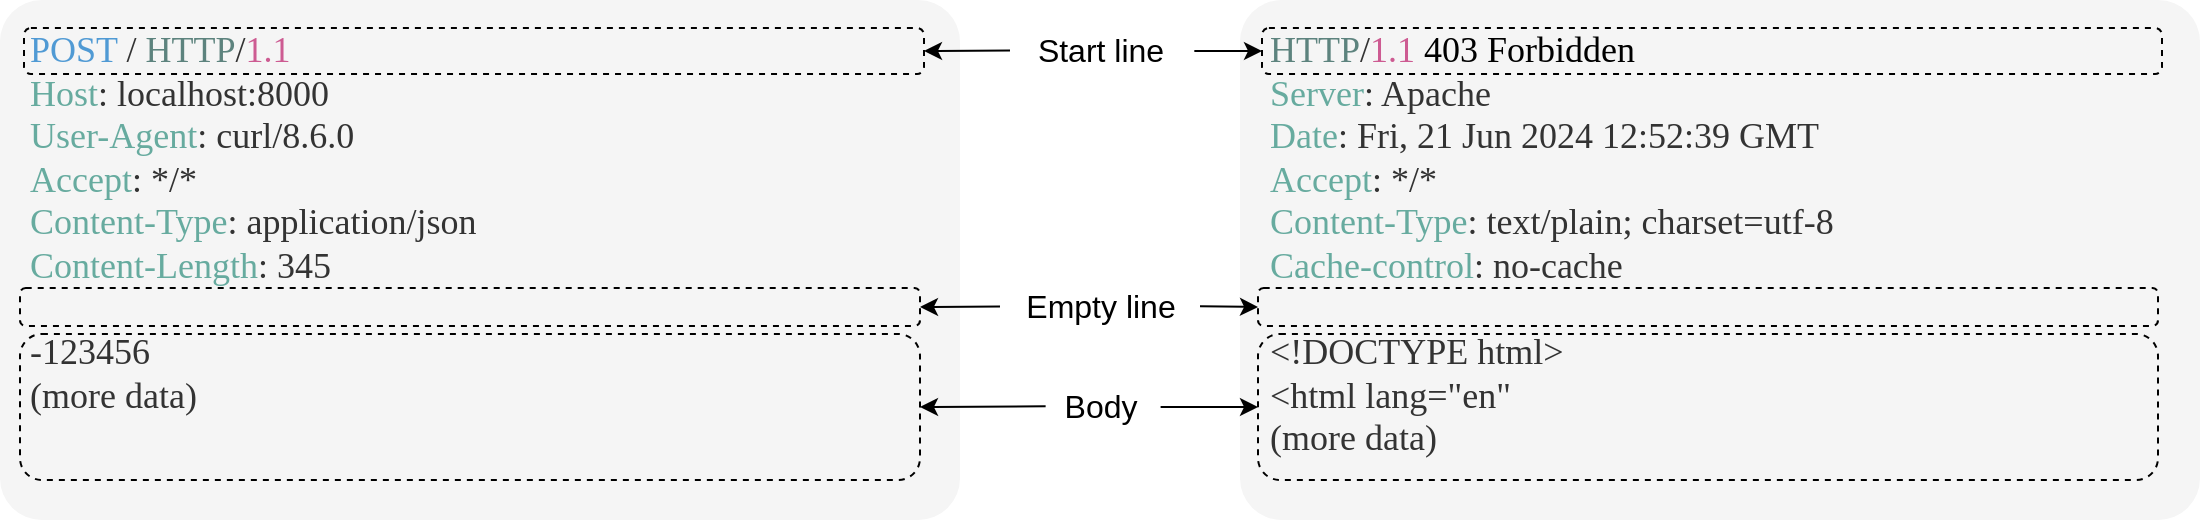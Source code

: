 <mxfile version="24.6.0" type="device">
  <diagram name="Page-1" id="efa7a0a1-bf9b-a30e-e6df-94a7791c09e9">
    <mxGraphModel dx="1295" dy="782" grid="1" gridSize="10" guides="1" tooltips="1" connect="1" arrows="1" fold="1" page="1" pageScale="1" pageWidth="826" pageHeight="1169" background="none" math="0" shadow="0">
      <root>
        <mxCell id="0" />
        <mxCell id="1" parent="0" />
        <mxCell id="m8_yUPAIpRcaYaqxqrlA-123" value="&lt;font color=&quot;#509ad4&quot;&gt;POST&lt;/font&gt; / &lt;font color=&quot;#5d837e&quot;&gt;HTTP&lt;/font&gt;/&lt;font color=&quot;#cd5b92&quot;&gt;1.1&lt;/font&gt;&lt;br style=&quot;font-size: 18px;&quot;&gt;&lt;div&gt;&lt;font color=&quot;#67ab9f&quot;&gt;Host&lt;/font&gt;: localhost:8000&lt;br&gt;&lt;font color=&quot;#67ab9f&quot;&gt;User-Agent&lt;/font&gt;: curl/8.6.0&lt;br&gt;&lt;font color=&quot;#67ab9f&quot;&gt;Accept&lt;/font&gt;: */*&lt;br&gt;&lt;font color=&quot;#67ab9f&quot;&gt;Content-Type&lt;/font&gt;: application/json&lt;br&gt;&lt;font color=&quot;#67ab9f&quot;&gt;Content-Length&lt;/font&gt;: 345&lt;/div&gt;&lt;div&gt;&lt;br&gt;&lt;/div&gt;&lt;div&gt;-123456&lt;/div&gt;&lt;div&gt;(more data)&lt;br&gt;&lt;/div&gt;" style="text;html=1;align=left;verticalAlign=top;whiteSpace=wrap;rounded=1;fontFamily=Roboto Mono;fontSource=https%3A%2F%2Ffonts.googleapis.com%2Fcss%3Ffamily%3DRoboto%2BMono;labelBackgroundColor=none;spacing=10;spacingLeft=5;spacingTop=0;fillColor=#f5f5f5;fontColor=#333333;strokeColor=none;arcSize=8;fontSize=18;" parent="1" vertex="1">
          <mxGeometry x="40" y="40" width="480" height="260" as="geometry" />
        </mxCell>
        <mxCell id="ZFHk91Izi_wxEMk_nnkC-2" value="&lt;font color=&quot;#5d837e&quot;&gt;HTTP&lt;/font&gt;/&lt;font color=&quot;#cd5b92&quot;&gt;1.1 &lt;/font&gt;&lt;font color=&quot;#cd5b92&quot;&gt;&lt;font color=&quot;#000000&quot;&gt;403 Forbidden&lt;/font&gt;&lt;br&gt;&lt;/font&gt;&lt;div&gt;&lt;font color=&quot;#67ab9f&quot;&gt;Server&lt;/font&gt;: Apache&lt;br&gt;&lt;font color=&quot;#67ab9f&quot;&gt;Date&lt;/font&gt;: Fri, 21 Jun 2024 12:52:39 GMT&lt;br&gt;&lt;font color=&quot;#67ab9f&quot;&gt;Accept&lt;/font&gt;: */*&lt;br&gt;&lt;font color=&quot;#67ab9f&quot;&gt;Content-Type&lt;/font&gt;: text/plain; charset=utf-8&lt;br&gt;&lt;font color=&quot;#67ab9f&quot;&gt;Cache-control&lt;/font&gt;: no-cache&lt;/div&gt;&lt;div&gt;&lt;br&gt;&lt;/div&gt;&lt;div&gt;&amp;lt;!DOCTYPE html&amp;gt;&lt;br&gt;&amp;lt;html lang=&quot;en&quot;&lt;/div&gt;&lt;div&gt;(more data)&lt;br&gt;&lt;/div&gt;" style="text;html=1;align=left;verticalAlign=top;whiteSpace=wrap;rounded=1;fontFamily=Roboto Mono;fontSource=https%3A%2F%2Ffonts.googleapis.com%2Fcss%3Ffamily%3DRoboto%2BMono;labelBackgroundColor=none;spacing=10;spacingLeft=5;spacingTop=0;fillColor=#f5f5f5;fontColor=#333333;strokeColor=none;arcSize=8;fontSize=18;" vertex="1" parent="1">
          <mxGeometry x="660" y="40" width="480" height="260" as="geometry" />
        </mxCell>
        <mxCell id="ZFHk91Izi_wxEMk_nnkC-17" style="rounded=0;orthogonalLoop=1;jettySize=auto;html=1;exitX=1;exitY=0.5;exitDx=0;exitDy=0;fontFamily=Helvetica;fontSize=12;fontColor=default;startArrow=classic;startFill=1;endArrow=none;endFill=0;" edge="1" parent="1" source="ZFHk91Izi_wxEMk_nnkC-5" target="ZFHk91Izi_wxEMk_nnkC-12">
          <mxGeometry relative="1" as="geometry" />
        </mxCell>
        <mxCell id="ZFHk91Izi_wxEMk_nnkC-5" value="" style="rounded=1;whiteSpace=wrap;html=1;fillColor=none;dashed=1;" vertex="1" parent="1">
          <mxGeometry x="52" y="54" width="450" height="23" as="geometry" />
        </mxCell>
        <mxCell id="ZFHk91Izi_wxEMk_nnkC-6" value="" style="rounded=1;whiteSpace=wrap;html=1;fillColor=none;dashed=1;fontColor=none;noLabel=1;" vertex="1" parent="1">
          <mxGeometry x="50" y="184" width="450" height="19" as="geometry" />
        </mxCell>
        <mxCell id="ZFHk91Izi_wxEMk_nnkC-15" style="rounded=0;orthogonalLoop=1;jettySize=auto;html=1;exitX=1;exitY=0.5;exitDx=0;exitDy=0;fontFamily=Helvetica;fontSize=12;fontColor=default;startArrow=classic;startFill=1;endArrow=none;endFill=0;entryX=0.047;entryY=0.506;entryDx=0;entryDy=0;entryPerimeter=0;" edge="1" parent="1" source="ZFHk91Izi_wxEMk_nnkC-7" target="ZFHk91Izi_wxEMk_nnkC-14">
          <mxGeometry relative="1" as="geometry" />
        </mxCell>
        <mxCell id="ZFHk91Izi_wxEMk_nnkC-7" value="" style="rounded=1;whiteSpace=wrap;html=1;fillColor=none;dashed=1;" vertex="1" parent="1">
          <mxGeometry x="50" y="207" width="450" height="73" as="geometry" />
        </mxCell>
        <mxCell id="ZFHk91Izi_wxEMk_nnkC-9" value="" style="rounded=1;whiteSpace=wrap;html=1;fillColor=none;dashed=1;" vertex="1" parent="1">
          <mxGeometry x="669" y="207" width="450" height="73" as="geometry" />
        </mxCell>
        <mxCell id="ZFHk91Izi_wxEMk_nnkC-10" value="" style="rounded=1;whiteSpace=wrap;html=1;fillColor=none;dashed=1;fontColor=none;noLabel=1;" vertex="1" parent="1">
          <mxGeometry x="669" y="184" width="450" height="19" as="geometry" />
        </mxCell>
        <mxCell id="ZFHk91Izi_wxEMk_nnkC-11" value="" style="rounded=1;whiteSpace=wrap;html=1;fillColor=none;dashed=1;" vertex="1" parent="1">
          <mxGeometry x="671" y="54" width="450" height="23" as="geometry" />
        </mxCell>
        <mxCell id="ZFHk91Izi_wxEMk_nnkC-12" value="&lt;font face=&quot;sans-serif&quot;&gt;Start line&lt;/font&gt;" style="text;html=1;align=center;verticalAlign=middle;resizable=0;points=[];autosize=1;strokeColor=none;fillColor=none;fontFamily=Helvetica;fontSize=16;fontColor=default;" vertex="1" parent="1">
          <mxGeometry x="545" y="50" width="90" height="30" as="geometry" />
        </mxCell>
        <mxCell id="ZFHk91Izi_wxEMk_nnkC-13" value="&lt;font face=&quot;sans-serif&quot;&gt;Empty line&lt;/font&gt;" style="text;html=1;align=center;verticalAlign=middle;resizable=0;points=[];autosize=1;strokeColor=none;fillColor=none;fontFamily=Helvetica;fontSize=16;fontColor=default;" vertex="1" parent="1">
          <mxGeometry x="540" y="178" width="100" height="30" as="geometry" />
        </mxCell>
        <mxCell id="ZFHk91Izi_wxEMk_nnkC-14" value="&lt;font face=&quot;sans-serif&quot;&gt;Body&lt;/font&gt;" style="text;html=1;align=center;verticalAlign=middle;resizable=0;points=[];autosize=1;strokeColor=none;fillColor=none;fontFamily=Helvetica;fontSize=16;fontColor=default;" vertex="1" parent="1">
          <mxGeometry x="560" y="228" width="60" height="30" as="geometry" />
        </mxCell>
        <mxCell id="ZFHk91Izi_wxEMk_nnkC-16" style="rounded=0;orthogonalLoop=1;jettySize=auto;html=1;exitX=1;exitY=0.5;exitDx=0;exitDy=0;fontFamily=Helvetica;fontSize=12;fontColor=default;startArrow=classic;startFill=1;endArrow=none;endFill=0;" edge="1" parent="1" source="ZFHk91Izi_wxEMk_nnkC-6" target="ZFHk91Izi_wxEMk_nnkC-13">
          <mxGeometry relative="1" as="geometry">
            <mxPoint x="500" y="193.08" as="sourcePoint" />
            <mxPoint x="550" y="193" as="targetPoint" />
          </mxGeometry>
        </mxCell>
        <mxCell id="ZFHk91Izi_wxEMk_nnkC-18" style="rounded=0;orthogonalLoop=1;jettySize=auto;html=1;exitX=0;exitY=0.5;exitDx=0;exitDy=0;entryX=1.024;entryY=0.517;entryDx=0;entryDy=0;entryPerimeter=0;fontFamily=Helvetica;fontSize=12;fontColor=default;endArrow=none;endFill=0;startArrow=classic;startFill=1;" edge="1" parent="1" source="ZFHk91Izi_wxEMk_nnkC-11" target="ZFHk91Izi_wxEMk_nnkC-12">
          <mxGeometry relative="1" as="geometry" />
        </mxCell>
        <mxCell id="ZFHk91Izi_wxEMk_nnkC-19" style="rounded=0;orthogonalLoop=1;jettySize=auto;html=1;exitX=0;exitY=0.5;exitDx=0;exitDy=0;entryX=1;entryY=0.506;entryDx=0;entryDy=0;entryPerimeter=0;fontFamily=Helvetica;fontSize=12;fontColor=default;startArrow=classic;startFill=1;endArrow=none;endFill=0;" edge="1" parent="1" source="ZFHk91Izi_wxEMk_nnkC-10" target="ZFHk91Izi_wxEMk_nnkC-13">
          <mxGeometry relative="1" as="geometry" />
        </mxCell>
        <mxCell id="ZFHk91Izi_wxEMk_nnkC-20" style="rounded=0;orthogonalLoop=1;jettySize=auto;html=1;exitX=0;exitY=0.5;exitDx=0;exitDy=0;entryX=1.005;entryY=0.518;entryDx=0;entryDy=0;entryPerimeter=0;fontFamily=Helvetica;fontSize=12;fontColor=default;startArrow=classic;startFill=1;endArrow=none;endFill=0;" edge="1" parent="1" source="ZFHk91Izi_wxEMk_nnkC-9" target="ZFHk91Izi_wxEMk_nnkC-14">
          <mxGeometry relative="1" as="geometry" />
        </mxCell>
      </root>
    </mxGraphModel>
  </diagram>
</mxfile>
